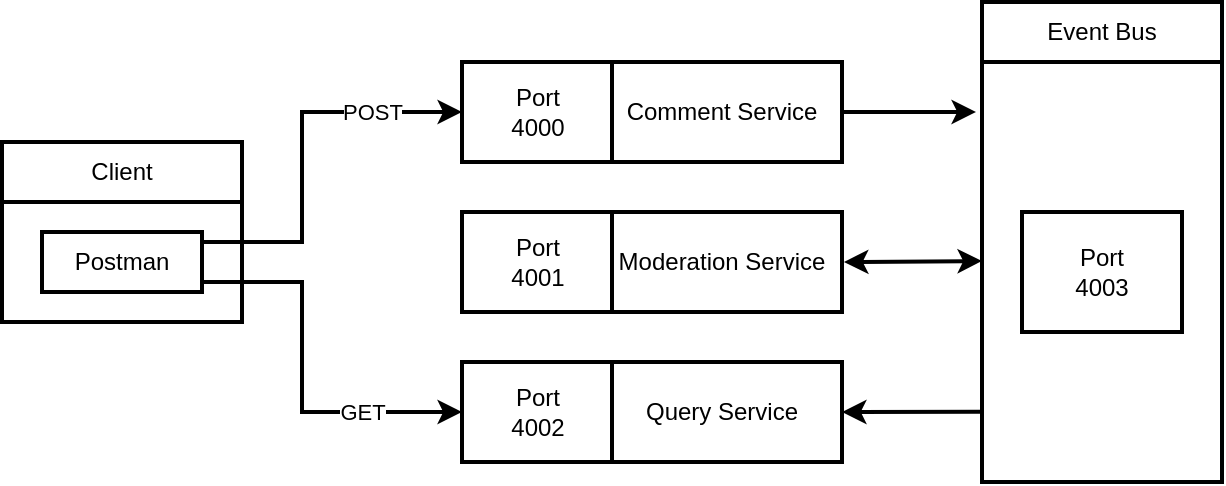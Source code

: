 <mxfile version="13.7.9" type="device"><diagram id="kkfX3EOF3lbObh3xoG2Z" name="Page-1"><mxGraphModel dx="852" dy="494" grid="1" gridSize="10" guides="1" tooltips="1" connect="1" arrows="1" fold="1" page="1" pageScale="1" pageWidth="850" pageHeight="1100" math="0" shadow="0"><root><mxCell id="0"/><mxCell id="1" parent="0"/><mxCell id="NFVikN1ObMJC-g65mp_2-14" value="" style="rounded=0;whiteSpace=wrap;html=1;strokeWidth=2;" parent="1" vertex="1"><mxGeometry x="80" y="235" width="120" height="30" as="geometry"/></mxCell><mxCell id="NFVikN1ObMJC-g65mp_2-15" value="Client" style="text;html=1;strokeColor=none;fillColor=none;align=center;verticalAlign=middle;whiteSpace=wrap;rounded=0;" parent="1" vertex="1"><mxGeometry x="120" y="240" width="40" height="20" as="geometry"/></mxCell><mxCell id="NFVikN1ObMJC-g65mp_2-16" value="" style="rounded=0;whiteSpace=wrap;html=1;strokeWidth=2;" parent="1" vertex="1"><mxGeometry x="80" y="265" width="120" height="60" as="geometry"/></mxCell><mxCell id="NFVikN1ObMJC-g65mp_2-17" value="" style="rounded=0;whiteSpace=wrap;html=1;strokeWidth=2;" parent="1" vertex="1"><mxGeometry x="100" y="280" width="80" height="30" as="geometry"/></mxCell><mxCell id="NFVikN1ObMJC-g65mp_2-20" value="" style="rounded=0;whiteSpace=wrap;html=1;strokeWidth=2;" parent="1" vertex="1"><mxGeometry x="310" y="195" width="190" height="50" as="geometry"/></mxCell><mxCell id="NFVikN1ObMJC-g65mp_2-21" value="Comment Service" style="text;html=1;strokeColor=none;fillColor=none;align=center;verticalAlign=middle;whiteSpace=wrap;rounded=0;" parent="1" vertex="1"><mxGeometry x="390" y="210" width="100" height="20" as="geometry"/></mxCell><mxCell id="NFVikN1ObMJC-g65mp_2-23" value="" style="rounded=0;whiteSpace=wrap;html=1;strokeWidth=2;" parent="1" vertex="1"><mxGeometry x="380" y="270" width="120" height="50" as="geometry"/></mxCell><mxCell id="NFVikN1ObMJC-g65mp_2-24" value="Moderation Service" style="text;html=1;strokeColor=none;fillColor=none;align=center;verticalAlign=middle;whiteSpace=wrap;rounded=0;" parent="1" vertex="1"><mxGeometry x="385" y="285" width="110" height="20" as="geometry"/></mxCell><mxCell id="NFVikN1ObMJC-g65mp_2-25" value="" style="rounded=0;whiteSpace=wrap;html=1;strokeWidth=2;" parent="1" vertex="1"><mxGeometry x="310" y="345" width="190" height="50" as="geometry"/></mxCell><mxCell id="NFVikN1ObMJC-g65mp_2-26" value="Query Service" style="text;html=1;strokeColor=none;fillColor=none;align=center;verticalAlign=middle;whiteSpace=wrap;rounded=0;" parent="1" vertex="1"><mxGeometry x="385" y="360" width="110" height="20" as="geometry"/></mxCell><mxCell id="NFVikN1ObMJC-g65mp_2-31" style="edgeStyle=orthogonalEdgeStyle;rounded=0;orthogonalLoop=1;jettySize=auto;html=1;exitX=1;exitY=0;exitDx=0;exitDy=0;entryX=0;entryY=0.5;entryDx=0;entryDy=0;strokeWidth=2;" parent="1" source="NFVikN1ObMJC-g65mp_2-29" target="NFVikN1ObMJC-g65mp_2-20" edge="1"><mxGeometry relative="1" as="geometry"><Array as="points"><mxPoint x="230" y="285"/><mxPoint x="230" y="220"/></Array></mxGeometry></mxCell><mxCell id="NFVikN1ObMJC-g65mp_2-35" value="POST" style="edgeLabel;html=1;align=center;verticalAlign=middle;resizable=0;points=[];" parent="NFVikN1ObMJC-g65mp_2-31" vertex="1" connectable="0"><mxGeometry x="0.409" y="1" relative="1" as="geometry"><mxPoint x="12" y="1" as="offset"/></mxGeometry></mxCell><mxCell id="NFVikN1ObMJC-g65mp_2-36" style="edgeStyle=orthogonalEdgeStyle;rounded=0;orthogonalLoop=1;jettySize=auto;html=1;exitX=1;exitY=1;exitDx=0;exitDy=0;entryX=0;entryY=0.5;entryDx=0;entryDy=0;strokeWidth=2;" parent="1" source="NFVikN1ObMJC-g65mp_2-29" target="NFVikN1ObMJC-g65mp_2-25" edge="1"><mxGeometry relative="1" as="geometry"><Array as="points"><mxPoint x="230" y="305"/><mxPoint x="230" y="370"/></Array></mxGeometry></mxCell><mxCell id="NFVikN1ObMJC-g65mp_2-37" value="GET" style="edgeLabel;html=1;align=center;verticalAlign=middle;resizable=0;points=[];" parent="NFVikN1ObMJC-g65mp_2-36" vertex="1" connectable="0"><mxGeometry x="0.426" relative="1" as="geometry"><mxPoint x="6" as="offset"/></mxGeometry></mxCell><mxCell id="NFVikN1ObMJC-g65mp_2-29" value="Postman" style="text;html=1;strokeColor=none;fillColor=none;align=center;verticalAlign=middle;whiteSpace=wrap;rounded=0;" parent="1" vertex="1"><mxGeometry x="100" y="285" width="80" height="20" as="geometry"/></mxCell><mxCell id="NFVikN1ObMJC-g65mp_2-39" value="" style="rounded=0;whiteSpace=wrap;html=1;strokeWidth=2;" parent="1" vertex="1"><mxGeometry x="570" y="195" width="120" height="210" as="geometry"/></mxCell><mxCell id="NFVikN1ObMJC-g65mp_2-40" value="" style="rounded=0;whiteSpace=wrap;html=1;strokeWidth=2;" parent="1" vertex="1"><mxGeometry x="570" y="165" width="120" height="30" as="geometry"/></mxCell><mxCell id="NFVikN1ObMJC-g65mp_2-41" value="Event Bus" style="text;html=1;strokeColor=none;fillColor=none;align=center;verticalAlign=middle;whiteSpace=wrap;rounded=0;" parent="1" vertex="1"><mxGeometry x="600" y="170" width="60" height="20" as="geometry"/></mxCell><mxCell id="NFVikN1ObMJC-g65mp_2-44" value="" style="endArrow=classic;startArrow=classic;html=1;strokeWidth=2;exitX=1;exitY=0.25;exitDx=0;exitDy=0;entryX=-0.008;entryY=0.057;entryDx=0;entryDy=0;entryPerimeter=0;" parent="1" edge="1"><mxGeometry width="50" height="50" relative="1" as="geometry"><mxPoint x="500.96" y="295.03" as="sourcePoint"/><mxPoint x="570" y="294.5" as="targetPoint"/></mxGeometry></mxCell><mxCell id="jB0RGWMRVsexr_tlmY89-1" value="" style="rounded=0;whiteSpace=wrap;html=1;strokeWidth=2;" vertex="1" parent="1"><mxGeometry x="310" y="195" width="75" height="50" as="geometry"/></mxCell><mxCell id="jB0RGWMRVsexr_tlmY89-2" value="" style="rounded=0;whiteSpace=wrap;html=1;strokeWidth=2;" vertex="1" parent="1"><mxGeometry x="310" y="345" width="75" height="50" as="geometry"/></mxCell><mxCell id="jB0RGWMRVsexr_tlmY89-3" value="Port 4000" style="text;html=1;strokeColor=none;fillColor=none;align=center;verticalAlign=middle;whiteSpace=wrap;rounded=0;" vertex="1" parent="1"><mxGeometry x="328" y="210" width="40" height="20" as="geometry"/></mxCell><mxCell id="jB0RGWMRVsexr_tlmY89-4" value="Port 4002" style="text;html=1;strokeColor=none;fillColor=none;align=center;verticalAlign=middle;whiteSpace=wrap;rounded=0;" vertex="1" parent="1"><mxGeometry x="328" y="360" width="40" height="20" as="geometry"/></mxCell><mxCell id="jB0RGWMRVsexr_tlmY89-5" value="" style="rounded=0;whiteSpace=wrap;html=1;strokeWidth=2;" vertex="1" parent="1"><mxGeometry x="590" y="270" width="80" height="60" as="geometry"/></mxCell><mxCell id="jB0RGWMRVsexr_tlmY89-6" value="Port 4003" style="text;html=1;strokeColor=none;fillColor=none;align=center;verticalAlign=middle;whiteSpace=wrap;rounded=0;" vertex="1" parent="1"><mxGeometry x="610" y="290" width="40" height="20" as="geometry"/></mxCell><mxCell id="jB0RGWMRVsexr_tlmY89-7" value="" style="rounded=0;whiteSpace=wrap;html=1;strokeWidth=2;" vertex="1" parent="1"><mxGeometry x="310" y="270" width="75" height="50" as="geometry"/></mxCell><mxCell id="jB0RGWMRVsexr_tlmY89-8" value="Port 4001" style="text;html=1;strokeColor=none;fillColor=none;align=center;verticalAlign=middle;whiteSpace=wrap;rounded=0;" vertex="1" parent="1"><mxGeometry x="328" y="285" width="40" height="20" as="geometry"/></mxCell><mxCell id="jB0RGWMRVsexr_tlmY89-9" value="" style="endArrow=classic;html=1;exitX=1;exitY=0.5;exitDx=0;exitDy=0;entryX=-0.025;entryY=0.119;entryDx=0;entryDy=0;entryPerimeter=0;strokeWidth=2;" edge="1" parent="1" source="NFVikN1ObMJC-g65mp_2-20" target="NFVikN1ObMJC-g65mp_2-39"><mxGeometry width="50" height="50" relative="1" as="geometry"><mxPoint x="400" y="360" as="sourcePoint"/><mxPoint x="450" y="310" as="targetPoint"/></mxGeometry></mxCell><mxCell id="jB0RGWMRVsexr_tlmY89-10" value="" style="endArrow=classic;html=1;strokeWidth=2;entryX=1;entryY=0.5;entryDx=0;entryDy=0;exitX=0;exitY=0.833;exitDx=0;exitDy=0;exitPerimeter=0;" edge="1" parent="1" source="NFVikN1ObMJC-g65mp_2-39" target="NFVikN1ObMJC-g65mp_2-25"><mxGeometry width="50" height="50" relative="1" as="geometry"><mxPoint x="520" y="430" as="sourcePoint"/><mxPoint x="570" y="390" as="targetPoint"/></mxGeometry></mxCell></root></mxGraphModel></diagram></mxfile>